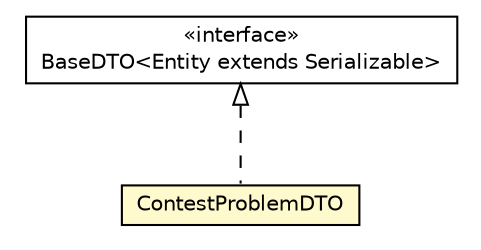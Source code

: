 #!/usr/local/bin/dot
#
# Class diagram 
# Generated by UMLGraph version 5.1 (http://www.umlgraph.org/)
#

digraph G {
	edge [fontname="Helvetica",fontsize=10,labelfontname="Helvetica",labelfontsize=10];
	node [fontname="Helvetica",fontsize=10,shape=plaintext];
	nodesep=0.25;
	ranksep=0.5;
	// cn.edu.uestc.acmicpc.db.dto.impl.contestProblem.ContestProblemDTO
	c11548 [label=<<table title="cn.edu.uestc.acmicpc.db.dto.impl.contestProblem.ContestProblemDTO" border="0" cellborder="1" cellspacing="0" cellpadding="2" port="p" bgcolor="lemonChiffon" href="./ContestProblemDTO.html">
		<tr><td><table border="0" cellspacing="0" cellpadding="1">
<tr><td align="center" balign="center"> ContestProblemDTO </td></tr>
		</table></td></tr>
		</table>>, fontname="Helvetica", fontcolor="black", fontsize=10.0];
	// cn.edu.uestc.acmicpc.db.dto.base.BaseDTO<Entity extends java.io.Serializable>
	c11589 [label=<<table title="cn.edu.uestc.acmicpc.db.dto.base.BaseDTO" border="0" cellborder="1" cellspacing="0" cellpadding="2" port="p" href="../../base/BaseDTO.html">
		<tr><td><table border="0" cellspacing="0" cellpadding="1">
<tr><td align="center" balign="center"> &#171;interface&#187; </td></tr>
<tr><td align="center" balign="center"> BaseDTO&lt;Entity extends Serializable&gt; </td></tr>
		</table></td></tr>
		</table>>, fontname="Helvetica", fontcolor="black", fontsize=10.0];
	//cn.edu.uestc.acmicpc.db.dto.impl.contestProblem.ContestProblemDTO implements cn.edu.uestc.acmicpc.db.dto.base.BaseDTO<Entity extends java.io.Serializable>
	c11589:p -> c11548:p [dir=back,arrowtail=empty,style=dashed];
}

